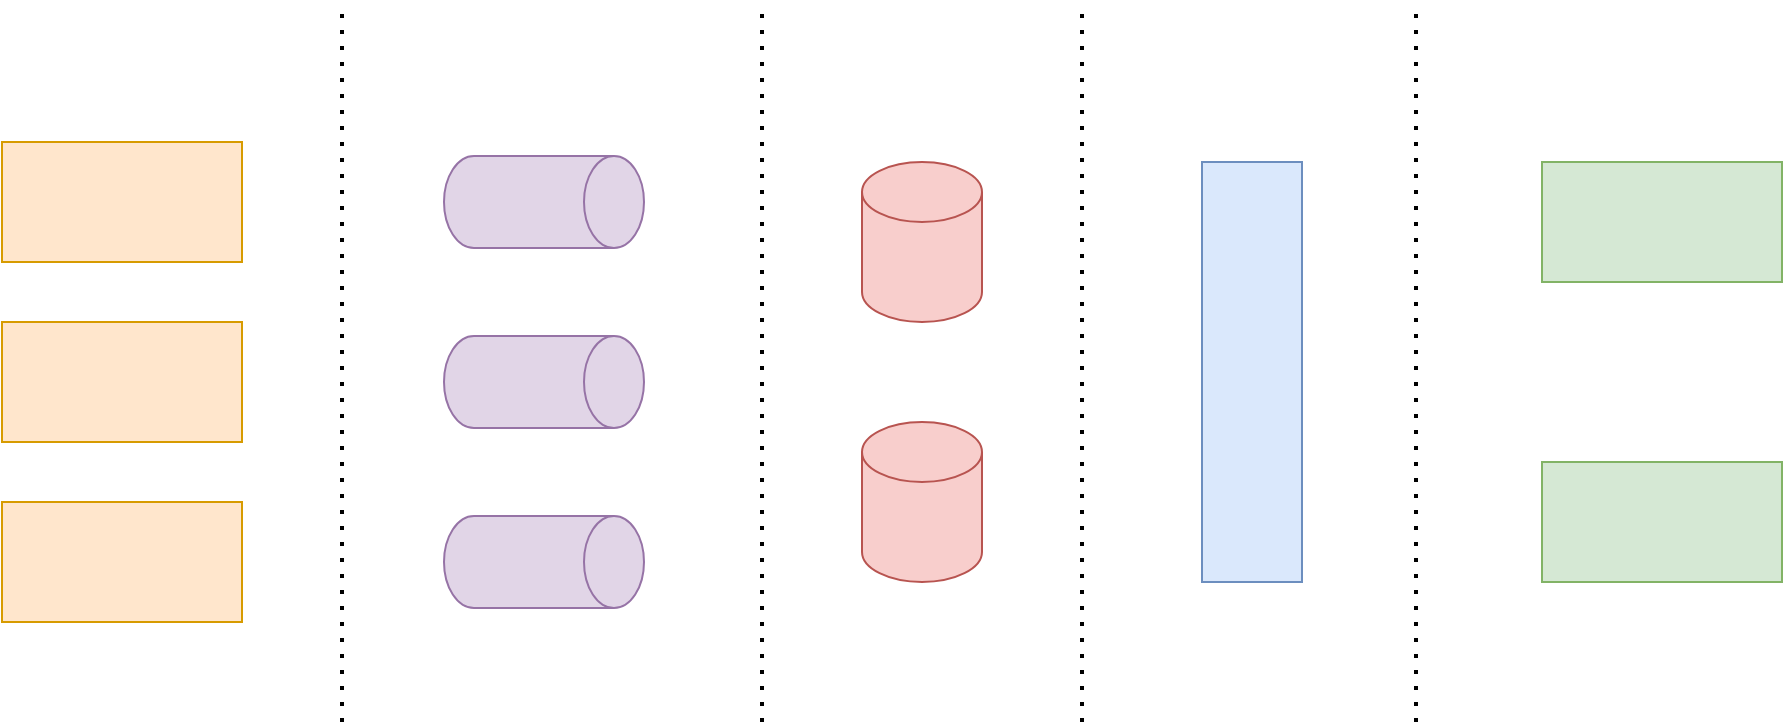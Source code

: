 <mxfile version="24.7.7">
  <diagram name="第 1 页" id="uOS4_HxkIQ4ebvURS76N">
    <mxGraphModel dx="1242" dy="785" grid="1" gridSize="10" guides="1" tooltips="1" connect="1" arrows="1" fold="1" page="1" pageScale="1" pageWidth="827" pageHeight="1169" math="0" shadow="0">
      <root>
        <mxCell id="0" />
        <mxCell id="1" parent="0" />
        <mxCell id="DMyuqR6m4bUcxvvGwZXB-3" value="" style="whiteSpace=wrap;html=1;fillColor=#ffe6cc;strokeColor=#d79b00;" vertex="1" parent="1">
          <mxGeometry x="120" y="160" width="120" height="60" as="geometry" />
        </mxCell>
        <mxCell id="DMyuqR6m4bUcxvvGwZXB-4" value="" style="whiteSpace=wrap;html=1;fillColor=#ffe6cc;strokeColor=#d79b00;" vertex="1" parent="1">
          <mxGeometry x="120" y="250" width="120" height="60" as="geometry" />
        </mxCell>
        <mxCell id="DMyuqR6m4bUcxvvGwZXB-5" value="" style="whiteSpace=wrap;html=1;fillColor=#ffe6cc;strokeColor=#d79b00;" vertex="1" parent="1">
          <mxGeometry x="120" y="340" width="120" height="60" as="geometry" />
        </mxCell>
        <mxCell id="DMyuqR6m4bUcxvvGwZXB-9" value="" style="shape=cylinder3;whiteSpace=wrap;html=1;boundedLbl=1;backgroundOutline=1;size=15;rotation=90;fillColor=#e1d5e7;strokeColor=#9673a6;" vertex="1" parent="1">
          <mxGeometry x="368" y="140" width="46" height="100" as="geometry" />
        </mxCell>
        <mxCell id="DMyuqR6m4bUcxvvGwZXB-10" value="" style="shape=cylinder3;whiteSpace=wrap;html=1;boundedLbl=1;backgroundOutline=1;size=15;rotation=90;fillColor=#e1d5e7;strokeColor=#9673a6;" vertex="1" parent="1">
          <mxGeometry x="368" y="230" width="46" height="100" as="geometry" />
        </mxCell>
        <mxCell id="DMyuqR6m4bUcxvvGwZXB-11" value="" style="shape=cylinder3;whiteSpace=wrap;html=1;boundedLbl=1;backgroundOutline=1;size=15;rotation=90;fillColor=#e1d5e7;strokeColor=#9673a6;" vertex="1" parent="1">
          <mxGeometry x="368" y="320" width="46" height="100" as="geometry" />
        </mxCell>
        <mxCell id="DMyuqR6m4bUcxvvGwZXB-12" value="" style="shape=cylinder3;whiteSpace=wrap;html=1;boundedLbl=1;backgroundOutline=1;size=15;fillColor=#f8cecc;strokeColor=#b85450;" vertex="1" parent="1">
          <mxGeometry x="550" y="170" width="60" height="80" as="geometry" />
        </mxCell>
        <mxCell id="DMyuqR6m4bUcxvvGwZXB-13" value="" style="shape=cylinder3;whiteSpace=wrap;html=1;boundedLbl=1;backgroundOutline=1;size=15;fillColor=#f8cecc;strokeColor=#b85450;" vertex="1" parent="1">
          <mxGeometry x="550" y="300" width="60" height="80" as="geometry" />
        </mxCell>
        <mxCell id="DMyuqR6m4bUcxvvGwZXB-14" value="" style="whiteSpace=wrap;html=1;fillColor=#dae8fc;strokeColor=#6c8ebf;" vertex="1" parent="1">
          <mxGeometry x="720" y="170" width="50" height="210" as="geometry" />
        </mxCell>
        <mxCell id="DMyuqR6m4bUcxvvGwZXB-16" value="" style="whiteSpace=wrap;html=1;fillColor=#d5e8d4;strokeColor=#82b366;" vertex="1" parent="1">
          <mxGeometry x="890" y="170" width="120" height="60" as="geometry" />
        </mxCell>
        <mxCell id="DMyuqR6m4bUcxvvGwZXB-17" value="" style="whiteSpace=wrap;html=1;fillColor=#d5e8d4;strokeColor=#82b366;" vertex="1" parent="1">
          <mxGeometry x="890" y="320" width="120" height="60" as="geometry" />
        </mxCell>
        <mxCell id="DMyuqR6m4bUcxvvGwZXB-18" value="" style="endArrow=none;dashed=1;html=1;dashPattern=1 3;strokeWidth=2;rounded=0;" edge="1" parent="1">
          <mxGeometry width="50" height="50" relative="1" as="geometry">
            <mxPoint x="290" y="450" as="sourcePoint" />
            <mxPoint x="290" y="90" as="targetPoint" />
          </mxGeometry>
        </mxCell>
        <mxCell id="DMyuqR6m4bUcxvvGwZXB-19" value="" style="endArrow=none;dashed=1;html=1;dashPattern=1 3;strokeWidth=2;rounded=0;" edge="1" parent="1">
          <mxGeometry width="50" height="50" relative="1" as="geometry">
            <mxPoint x="500" y="450" as="sourcePoint" />
            <mxPoint x="500" y="90" as="targetPoint" />
          </mxGeometry>
        </mxCell>
        <mxCell id="DMyuqR6m4bUcxvvGwZXB-20" value="" style="endArrow=none;dashed=1;html=1;dashPattern=1 3;strokeWidth=2;rounded=0;" edge="1" parent="1">
          <mxGeometry width="50" height="50" relative="1" as="geometry">
            <mxPoint x="660" y="450" as="sourcePoint" />
            <mxPoint x="660" y="90" as="targetPoint" />
          </mxGeometry>
        </mxCell>
        <mxCell id="DMyuqR6m4bUcxvvGwZXB-21" value="" style="endArrow=none;dashed=1;html=1;dashPattern=1 3;strokeWidth=2;rounded=0;" edge="1" parent="1">
          <mxGeometry width="50" height="50" relative="1" as="geometry">
            <mxPoint x="827" y="450" as="sourcePoint" />
            <mxPoint x="827" y="90" as="targetPoint" />
          </mxGeometry>
        </mxCell>
      </root>
    </mxGraphModel>
  </diagram>
</mxfile>
